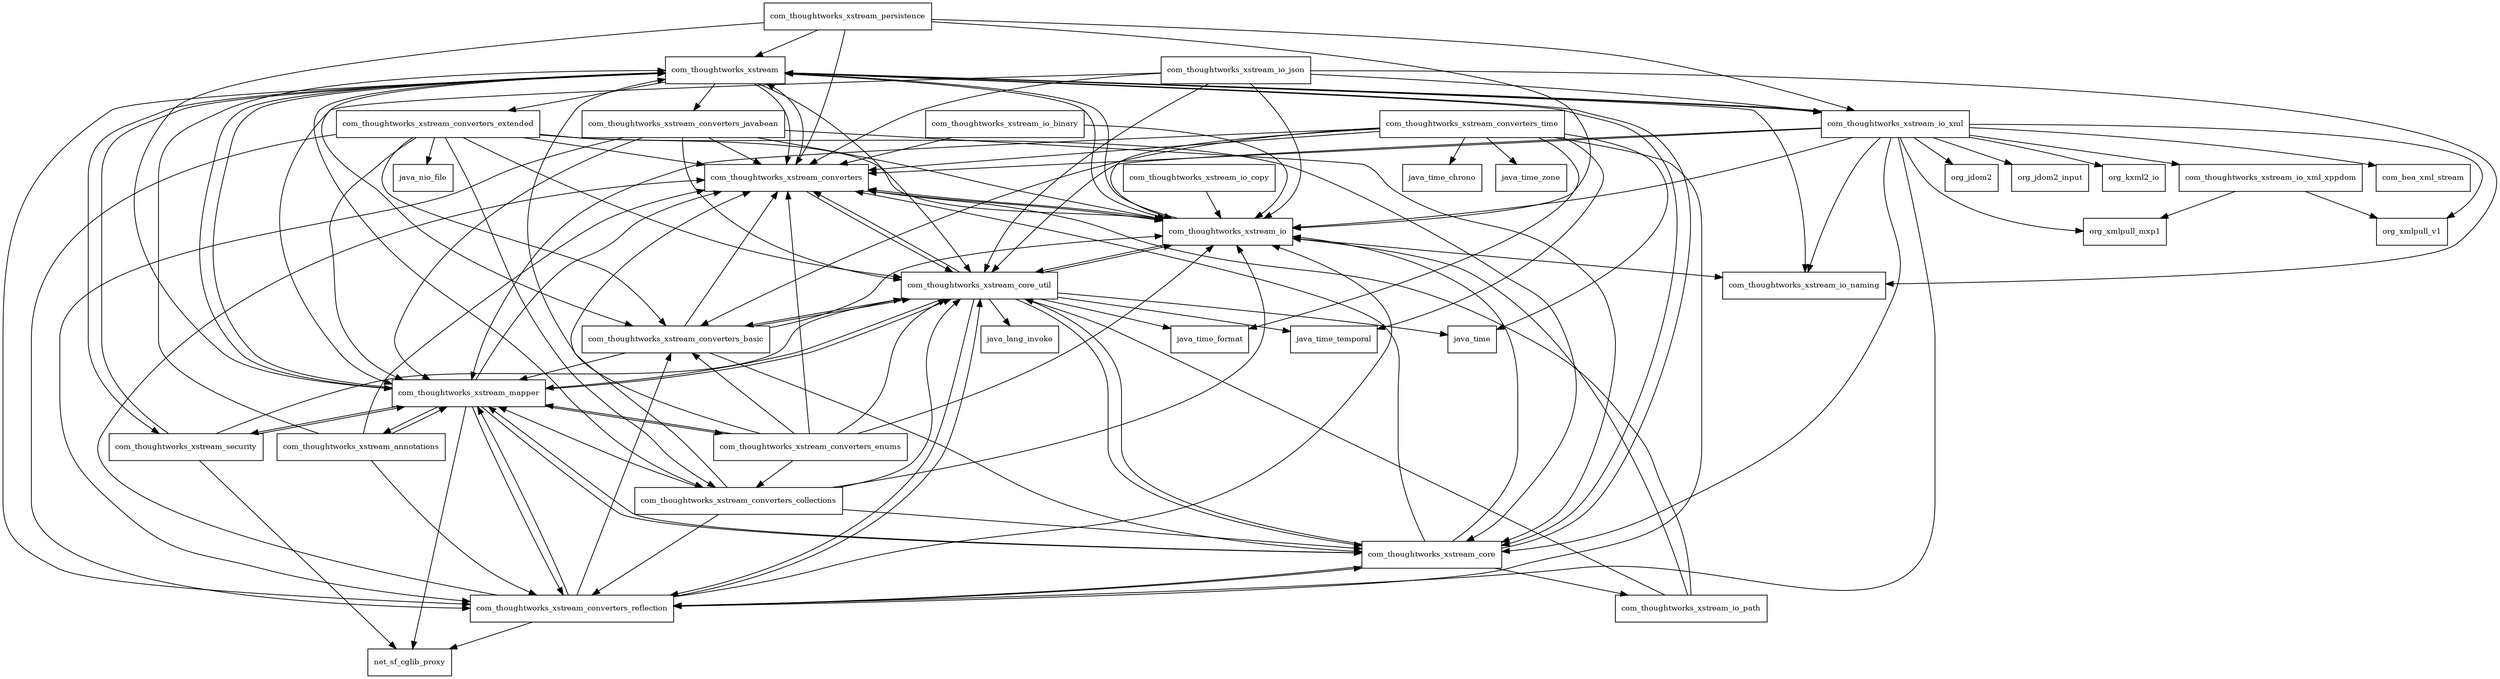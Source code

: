 digraph xstream_1_4_10_package_dependencies {
  node [shape = box, fontsize=10.0];
  com_thoughtworks_xstream -> com_thoughtworks_xstream_converters;
  com_thoughtworks_xstream -> com_thoughtworks_xstream_converters_basic;
  com_thoughtworks_xstream -> com_thoughtworks_xstream_converters_collections;
  com_thoughtworks_xstream -> com_thoughtworks_xstream_converters_extended;
  com_thoughtworks_xstream -> com_thoughtworks_xstream_converters_javabean;
  com_thoughtworks_xstream -> com_thoughtworks_xstream_converters_reflection;
  com_thoughtworks_xstream -> com_thoughtworks_xstream_core;
  com_thoughtworks_xstream -> com_thoughtworks_xstream_core_util;
  com_thoughtworks_xstream -> com_thoughtworks_xstream_io;
  com_thoughtworks_xstream -> com_thoughtworks_xstream_io_naming;
  com_thoughtworks_xstream -> com_thoughtworks_xstream_io_xml;
  com_thoughtworks_xstream -> com_thoughtworks_xstream_mapper;
  com_thoughtworks_xstream -> com_thoughtworks_xstream_security;
  com_thoughtworks_xstream_annotations -> com_thoughtworks_xstream;
  com_thoughtworks_xstream_annotations -> com_thoughtworks_xstream_converters;
  com_thoughtworks_xstream_annotations -> com_thoughtworks_xstream_converters_reflection;
  com_thoughtworks_xstream_annotations -> com_thoughtworks_xstream_mapper;
  com_thoughtworks_xstream_converters -> com_thoughtworks_xstream;
  com_thoughtworks_xstream_converters -> com_thoughtworks_xstream_core_util;
  com_thoughtworks_xstream_converters -> com_thoughtworks_xstream_io;
  com_thoughtworks_xstream_converters_basic -> com_thoughtworks_xstream_converters;
  com_thoughtworks_xstream_converters_basic -> com_thoughtworks_xstream_core;
  com_thoughtworks_xstream_converters_basic -> com_thoughtworks_xstream_core_util;
  com_thoughtworks_xstream_converters_basic -> com_thoughtworks_xstream_io;
  com_thoughtworks_xstream_converters_basic -> com_thoughtworks_xstream_mapper;
  com_thoughtworks_xstream_converters_collections -> com_thoughtworks_xstream_converters;
  com_thoughtworks_xstream_converters_collections -> com_thoughtworks_xstream_converters_reflection;
  com_thoughtworks_xstream_converters_collections -> com_thoughtworks_xstream_core;
  com_thoughtworks_xstream_converters_collections -> com_thoughtworks_xstream_core_util;
  com_thoughtworks_xstream_converters_collections -> com_thoughtworks_xstream_io;
  com_thoughtworks_xstream_converters_collections -> com_thoughtworks_xstream_mapper;
  com_thoughtworks_xstream_converters_enums -> com_thoughtworks_xstream;
  com_thoughtworks_xstream_converters_enums -> com_thoughtworks_xstream_converters;
  com_thoughtworks_xstream_converters_enums -> com_thoughtworks_xstream_converters_basic;
  com_thoughtworks_xstream_converters_enums -> com_thoughtworks_xstream_converters_collections;
  com_thoughtworks_xstream_converters_enums -> com_thoughtworks_xstream_core_util;
  com_thoughtworks_xstream_converters_enums -> com_thoughtworks_xstream_io;
  com_thoughtworks_xstream_converters_enums -> com_thoughtworks_xstream_mapper;
  com_thoughtworks_xstream_converters_extended -> com_thoughtworks_xstream_converters;
  com_thoughtworks_xstream_converters_extended -> com_thoughtworks_xstream_converters_basic;
  com_thoughtworks_xstream_converters_extended -> com_thoughtworks_xstream_converters_collections;
  com_thoughtworks_xstream_converters_extended -> com_thoughtworks_xstream_converters_reflection;
  com_thoughtworks_xstream_converters_extended -> com_thoughtworks_xstream_core;
  com_thoughtworks_xstream_converters_extended -> com_thoughtworks_xstream_core_util;
  com_thoughtworks_xstream_converters_extended -> com_thoughtworks_xstream_io;
  com_thoughtworks_xstream_converters_extended -> com_thoughtworks_xstream_mapper;
  com_thoughtworks_xstream_converters_extended -> java_nio_file;
  com_thoughtworks_xstream_converters_javabean -> com_thoughtworks_xstream_converters;
  com_thoughtworks_xstream_converters_javabean -> com_thoughtworks_xstream_converters_reflection;
  com_thoughtworks_xstream_converters_javabean -> com_thoughtworks_xstream_core;
  com_thoughtworks_xstream_converters_javabean -> com_thoughtworks_xstream_core_util;
  com_thoughtworks_xstream_converters_javabean -> com_thoughtworks_xstream_io;
  com_thoughtworks_xstream_converters_javabean -> com_thoughtworks_xstream_mapper;
  com_thoughtworks_xstream_converters_reflection -> com_thoughtworks_xstream_converters;
  com_thoughtworks_xstream_converters_reflection -> com_thoughtworks_xstream_converters_basic;
  com_thoughtworks_xstream_converters_reflection -> com_thoughtworks_xstream_core;
  com_thoughtworks_xstream_converters_reflection -> com_thoughtworks_xstream_core_util;
  com_thoughtworks_xstream_converters_reflection -> com_thoughtworks_xstream_io;
  com_thoughtworks_xstream_converters_reflection -> com_thoughtworks_xstream_mapper;
  com_thoughtworks_xstream_converters_reflection -> net_sf_cglib_proxy;
  com_thoughtworks_xstream_converters_time -> com_thoughtworks_xstream_converters;
  com_thoughtworks_xstream_converters_time -> com_thoughtworks_xstream_converters_basic;
  com_thoughtworks_xstream_converters_time -> com_thoughtworks_xstream_converters_reflection;
  com_thoughtworks_xstream_converters_time -> com_thoughtworks_xstream_io;
  com_thoughtworks_xstream_converters_time -> com_thoughtworks_xstream_mapper;
  com_thoughtworks_xstream_converters_time -> java_time;
  com_thoughtworks_xstream_converters_time -> java_time_chrono;
  com_thoughtworks_xstream_converters_time -> java_time_format;
  com_thoughtworks_xstream_converters_time -> java_time_temporal;
  com_thoughtworks_xstream_converters_time -> java_time_zone;
  com_thoughtworks_xstream_core -> com_thoughtworks_xstream;
  com_thoughtworks_xstream_core -> com_thoughtworks_xstream_converters;
  com_thoughtworks_xstream_core -> com_thoughtworks_xstream_converters_reflection;
  com_thoughtworks_xstream_core -> com_thoughtworks_xstream_core_util;
  com_thoughtworks_xstream_core -> com_thoughtworks_xstream_io;
  com_thoughtworks_xstream_core -> com_thoughtworks_xstream_io_path;
  com_thoughtworks_xstream_core -> com_thoughtworks_xstream_mapper;
  com_thoughtworks_xstream_core_util -> com_thoughtworks_xstream_converters;
  com_thoughtworks_xstream_core_util -> com_thoughtworks_xstream_converters_basic;
  com_thoughtworks_xstream_core_util -> com_thoughtworks_xstream_converters_reflection;
  com_thoughtworks_xstream_core_util -> com_thoughtworks_xstream_core;
  com_thoughtworks_xstream_core_util -> com_thoughtworks_xstream_io;
  com_thoughtworks_xstream_core_util -> com_thoughtworks_xstream_mapper;
  com_thoughtworks_xstream_core_util -> java_lang_invoke;
  com_thoughtworks_xstream_core_util -> java_time;
  com_thoughtworks_xstream_core_util -> java_time_format;
  com_thoughtworks_xstream_core_util -> java_time_temporal;
  com_thoughtworks_xstream_io -> com_thoughtworks_xstream;
  com_thoughtworks_xstream_io -> com_thoughtworks_xstream_converters;
  com_thoughtworks_xstream_io -> com_thoughtworks_xstream_core_util;
  com_thoughtworks_xstream_io -> com_thoughtworks_xstream_io_naming;
  com_thoughtworks_xstream_io_binary -> com_thoughtworks_xstream_converters;
  com_thoughtworks_xstream_io_binary -> com_thoughtworks_xstream_io;
  com_thoughtworks_xstream_io_copy -> com_thoughtworks_xstream_io;
  com_thoughtworks_xstream_io_json -> com_thoughtworks_xstream_converters;
  com_thoughtworks_xstream_io_json -> com_thoughtworks_xstream_core_util;
  com_thoughtworks_xstream_io_json -> com_thoughtworks_xstream_io;
  com_thoughtworks_xstream_io_json -> com_thoughtworks_xstream_io_naming;
  com_thoughtworks_xstream_io_json -> com_thoughtworks_xstream_io_xml;
  com_thoughtworks_xstream_io_json -> com_thoughtworks_xstream_mapper;
  com_thoughtworks_xstream_io_path -> com_thoughtworks_xstream_converters;
  com_thoughtworks_xstream_io_path -> com_thoughtworks_xstream_core_util;
  com_thoughtworks_xstream_io_path -> com_thoughtworks_xstream_io;
  com_thoughtworks_xstream_io_xml -> com_bea_xml_stream;
  com_thoughtworks_xstream_io_xml -> com_thoughtworks_xstream;
  com_thoughtworks_xstream_io_xml -> com_thoughtworks_xstream_converters;
  com_thoughtworks_xstream_io_xml -> com_thoughtworks_xstream_converters_reflection;
  com_thoughtworks_xstream_io_xml -> com_thoughtworks_xstream_core;
  com_thoughtworks_xstream_io_xml -> com_thoughtworks_xstream_core_util;
  com_thoughtworks_xstream_io_xml -> com_thoughtworks_xstream_io;
  com_thoughtworks_xstream_io_xml -> com_thoughtworks_xstream_io_naming;
  com_thoughtworks_xstream_io_xml -> com_thoughtworks_xstream_io_xml_xppdom;
  com_thoughtworks_xstream_io_xml -> org_jdom2;
  com_thoughtworks_xstream_io_xml -> org_jdom2_input;
  com_thoughtworks_xstream_io_xml -> org_kxml2_io;
  com_thoughtworks_xstream_io_xml -> org_xmlpull_mxp1;
  com_thoughtworks_xstream_io_xml -> org_xmlpull_v1;
  com_thoughtworks_xstream_io_xml_xppdom -> org_xmlpull_mxp1;
  com_thoughtworks_xstream_io_xml_xppdom -> org_xmlpull_v1;
  com_thoughtworks_xstream_mapper -> com_thoughtworks_xstream;
  com_thoughtworks_xstream_mapper -> com_thoughtworks_xstream_annotations;
  com_thoughtworks_xstream_mapper -> com_thoughtworks_xstream_converters;
  com_thoughtworks_xstream_mapper -> com_thoughtworks_xstream_converters_enums;
  com_thoughtworks_xstream_mapper -> com_thoughtworks_xstream_converters_reflection;
  com_thoughtworks_xstream_mapper -> com_thoughtworks_xstream_core;
  com_thoughtworks_xstream_mapper -> com_thoughtworks_xstream_core_util;
  com_thoughtworks_xstream_mapper -> com_thoughtworks_xstream_security;
  com_thoughtworks_xstream_mapper -> net_sf_cglib_proxy;
  com_thoughtworks_xstream_persistence -> com_thoughtworks_xstream;
  com_thoughtworks_xstream_persistence -> com_thoughtworks_xstream_converters;
  com_thoughtworks_xstream_persistence -> com_thoughtworks_xstream_io;
  com_thoughtworks_xstream_persistence -> com_thoughtworks_xstream_io_xml;
  com_thoughtworks_xstream_persistence -> com_thoughtworks_xstream_mapper;
  com_thoughtworks_xstream_security -> com_thoughtworks_xstream;
  com_thoughtworks_xstream_security -> com_thoughtworks_xstream_core_util;
  com_thoughtworks_xstream_security -> com_thoughtworks_xstream_mapper;
  com_thoughtworks_xstream_security -> net_sf_cglib_proxy;
}
